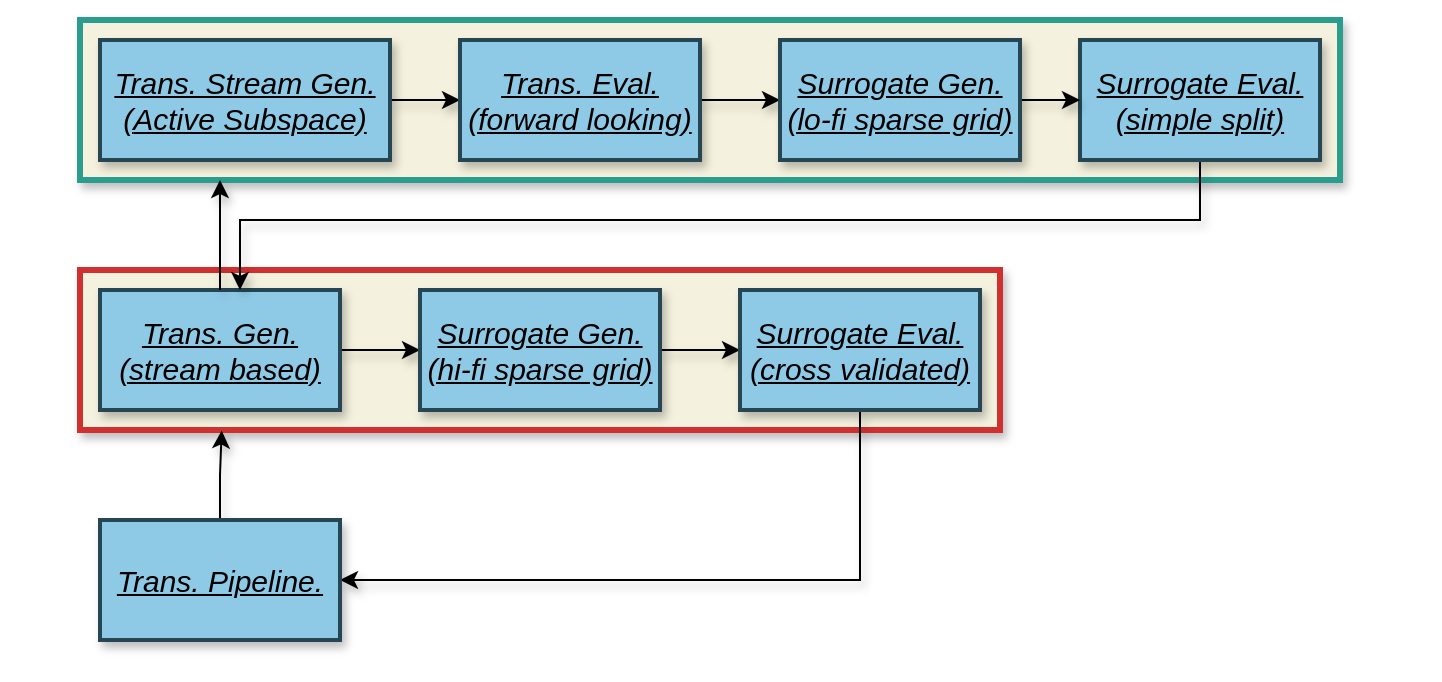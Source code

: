 <mxfile version="14.6.13" type="device"><diagram id="rWhFMLzjL32s5GoYQ0Dw" name="Page-1"><mxGraphModel dx="905" dy="672" grid="1" gridSize="10" guides="1" tooltips="1" connect="1" arrows="1" fold="1" page="1" pageScale="1" pageWidth="827" pageHeight="1169" math="0" shadow="0"><root><mxCell id="0"/><mxCell id="1" parent="0"/><mxCell id="xb8oNOOtD6TzQV7tuM12-38" value="" style="rounded=0;whiteSpace=wrap;html=1;fillColor=#F4F1DE;strokeColor=#2A9D8F;fontColor=#333333;strokeWidth=3;shadow=1;" parent="1" vertex="1"><mxGeometry x="80" y="50" width="630" height="80" as="geometry"/></mxCell><mxCell id="xb8oNOOtD6TzQV7tuM12-1" value="" style="swimlane;sketch=0;startSize=23;movable=0;swimlaneLine=1;strokeWidth=3;strokeColor=none;fillColor=none;" parent="1" vertex="1"><mxGeometry x="40" y="40" width="720" height="340" as="geometry"/></mxCell><mxCell id="xb8oNOOtD6TzQV7tuM12-46" value="" style="rounded=0;whiteSpace=wrap;html=1;strokeColor=#D03030;fontColor=#333333;strokeWidth=3;shadow=1;fillColor=#F4F1DE;" parent="xb8oNOOtD6TzQV7tuM12-1" vertex="1"><mxGeometry x="40" y="135" width="460" height="80" as="geometry"/></mxCell><mxCell id="xb8oNOOtD6TzQV7tuM12-40" style="edgeStyle=orthogonalEdgeStyle;rounded=0;orthogonalLoop=1;jettySize=auto;html=1;entryX=0;entryY=0.5;entryDx=0;entryDy=0;shadow=1;" parent="xb8oNOOtD6TzQV7tuM12-1" source="xb8oNOOtD6TzQV7tuM12-3" target="xb8oNOOtD6TzQV7tuM12-29" edge="1"><mxGeometry relative="1" as="geometry"/></mxCell><mxCell id="xb8oNOOtD6TzQV7tuM12-3" value="&lt;u&gt;&lt;i&gt;Trans. Gen.&lt;br&gt;(stream based)&lt;/i&gt;&lt;/u&gt;&lt;i style=&quot;font-size: 15px&quot;&gt;&lt;u style=&quot;font-size: 15px&quot;&gt;&lt;br style=&quot;font-size: 15px&quot;&gt;&lt;/u&gt;&lt;/i&gt;" style="rounded=0;whiteSpace=wrap;html=1;sketch=0;fillColor=#8ecae6;strokeColor=#264653;fontSize=15;shadow=1;strokeWidth=2;glass=0;" parent="xb8oNOOtD6TzQV7tuM12-1" vertex="1"><mxGeometry x="50" y="145" width="120" height="60" as="geometry"/></mxCell><mxCell id="xb8oNOOtD6TzQV7tuM12-31" style="edgeStyle=orthogonalEdgeStyle;rounded=0;orthogonalLoop=1;jettySize=auto;html=1;entryX=0;entryY=0.5;entryDx=0;entryDy=0;shadow=1;" parent="xb8oNOOtD6TzQV7tuM12-1" source="xb8oNOOtD6TzQV7tuM12-24" target="xb8oNOOtD6TzQV7tuM12-25" edge="1"><mxGeometry relative="1" as="geometry"/></mxCell><mxCell id="xb8oNOOtD6TzQV7tuM12-24" value="&lt;u&gt;&lt;i&gt;Trans. Stream Gen. (&lt;/i&gt;&lt;/u&gt;&lt;u&gt;&lt;i&gt;Active Subspace)&lt;/i&gt;&lt;/u&gt;&lt;i style=&quot;font-size: 15px&quot;&gt;&lt;u style=&quot;font-size: 15px&quot;&gt;&lt;br style=&quot;font-size: 15px&quot;&gt;&lt;/u&gt;&lt;/i&gt;" style="rounded=0;whiteSpace=wrap;html=1;sketch=0;fillColor=#8ecae6;strokeColor=#264653;fontSize=15;shadow=1;strokeWidth=2;glass=0;" parent="xb8oNOOtD6TzQV7tuM12-1" vertex="1"><mxGeometry x="50" y="20" width="145" height="60" as="geometry"/></mxCell><mxCell id="xb8oNOOtD6TzQV7tuM12-32" style="edgeStyle=orthogonalEdgeStyle;rounded=0;orthogonalLoop=1;jettySize=auto;html=1;entryX=0;entryY=0.5;entryDx=0;entryDy=0;shadow=1;" parent="xb8oNOOtD6TzQV7tuM12-1" source="xb8oNOOtD6TzQV7tuM12-25" target="xb8oNOOtD6TzQV7tuM12-28" edge="1"><mxGeometry relative="1" as="geometry"/></mxCell><mxCell id="xb8oNOOtD6TzQV7tuM12-25" value="&lt;u&gt;&lt;i&gt;Trans. Eval.&lt;br&gt;(forward looking)&lt;/i&gt;&lt;/u&gt;&lt;i style=&quot;font-size: 15px&quot;&gt;&lt;u style=&quot;font-size: 15px&quot;&gt;&lt;br style=&quot;font-size: 15px&quot;&gt;&lt;/u&gt;&lt;/i&gt;" style="rounded=0;whiteSpace=wrap;html=1;sketch=0;fillColor=#8ecae6;strokeColor=#264653;fontSize=15;shadow=1;strokeWidth=2;glass=0;" parent="xb8oNOOtD6TzQV7tuM12-1" vertex="1"><mxGeometry x="230" y="20" width="120" height="60" as="geometry"/></mxCell><mxCell id="bAn0gBzIUj45eE1phqVd-1" style="edgeStyle=orthogonalEdgeStyle;rounded=0;orthogonalLoop=1;jettySize=auto;html=1;startArrow=none;startFill=0;shadow=1;" edge="1" parent="xb8oNOOtD6TzQV7tuM12-1" source="xb8oNOOtD6TzQV7tuM12-27"><mxGeometry relative="1" as="geometry"><mxPoint x="120" y="145" as="targetPoint"/><Array as="points"><mxPoint x="600" y="110"/><mxPoint x="120" y="110"/></Array></mxGeometry></mxCell><mxCell id="xb8oNOOtD6TzQV7tuM12-27" value="&lt;i style=&quot;font-size: 15px&quot;&gt;&lt;u style=&quot;font-size: 15px&quot;&gt;Surrogate Eval.&lt;br&gt;(simple split)&lt;br style=&quot;font-size: 15px&quot;&gt;&lt;/u&gt;&lt;/i&gt;" style="rounded=0;whiteSpace=wrap;html=1;sketch=0;fillColor=#8ecae6;strokeColor=#264653;fontSize=15;shadow=1;strokeWidth=2;glass=0;" parent="xb8oNOOtD6TzQV7tuM12-1" vertex="1"><mxGeometry x="540" y="20" width="120" height="60" as="geometry"/></mxCell><mxCell id="xb8oNOOtD6TzQV7tuM12-33" style="edgeStyle=orthogonalEdgeStyle;rounded=0;orthogonalLoop=1;jettySize=auto;html=1;entryX=0;entryY=0.5;entryDx=0;entryDy=0;shadow=1;" parent="xb8oNOOtD6TzQV7tuM12-1" source="xb8oNOOtD6TzQV7tuM12-28" target="xb8oNOOtD6TzQV7tuM12-27" edge="1"><mxGeometry relative="1" as="geometry"/></mxCell><mxCell id="xb8oNOOtD6TzQV7tuM12-28" value="&lt;u&gt;&lt;i&gt;Surrogate Gen.&lt;br&gt;(lo-fi sparse grid)&lt;/i&gt;&lt;/u&gt;&lt;i style=&quot;font-size: 15px&quot;&gt;&lt;u style=&quot;font-size: 15px&quot;&gt;&lt;br style=&quot;font-size: 15px&quot;&gt;&lt;/u&gt;&lt;/i&gt;" style="rounded=0;whiteSpace=wrap;html=1;sketch=0;fillColor=#8ecae6;strokeColor=#264653;fontSize=15;shadow=1;strokeWidth=2;glass=0;" parent="xb8oNOOtD6TzQV7tuM12-1" vertex="1"><mxGeometry x="390" y="20" width="120" height="60" as="geometry"/></mxCell><mxCell id="xb8oNOOtD6TzQV7tuM12-41" style="edgeStyle=orthogonalEdgeStyle;rounded=0;orthogonalLoop=1;jettySize=auto;html=1;shadow=1;" parent="xb8oNOOtD6TzQV7tuM12-1" source="xb8oNOOtD6TzQV7tuM12-29" target="xb8oNOOtD6TzQV7tuM12-30" edge="1"><mxGeometry relative="1" as="geometry"/></mxCell><mxCell id="xb8oNOOtD6TzQV7tuM12-29" value="&lt;u&gt;&lt;i&gt;Surrogate Gen.&lt;br&gt;(hi-fi sparse grid)&lt;/i&gt;&lt;/u&gt;&lt;i style=&quot;font-size: 15px&quot;&gt;&lt;u style=&quot;font-size: 15px&quot;&gt;&lt;br style=&quot;font-size: 15px&quot;&gt;&lt;/u&gt;&lt;/i&gt;" style="rounded=0;whiteSpace=wrap;html=1;sketch=0;fillColor=#8ecae6;strokeColor=#264653;fontSize=15;shadow=1;strokeWidth=2;glass=0;" parent="xb8oNOOtD6TzQV7tuM12-1" vertex="1"><mxGeometry x="210" y="145" width="120" height="60" as="geometry"/></mxCell><mxCell id="xb8oNOOtD6TzQV7tuM12-45" style="edgeStyle=orthogonalEdgeStyle;rounded=0;orthogonalLoop=1;jettySize=auto;html=1;entryX=1;entryY=0.5;entryDx=0;entryDy=0;shadow=1;" parent="xb8oNOOtD6TzQV7tuM12-1" source="xb8oNOOtD6TzQV7tuM12-30" target="xb8oNOOtD6TzQV7tuM12-42" edge="1"><mxGeometry relative="1" as="geometry"><mxPoint x="450" y="220" as="sourcePoint"/><Array as="points"><mxPoint x="430" y="290"/></Array></mxGeometry></mxCell><mxCell id="xb8oNOOtD6TzQV7tuM12-30" value="&lt;i style=&quot;font-size: 15px&quot;&gt;&lt;u style=&quot;font-size: 15px&quot;&gt;Surrogate Eval.&lt;br&gt;(cross validated)&lt;br style=&quot;font-size: 15px&quot;&gt;&lt;/u&gt;&lt;/i&gt;" style="rounded=0;whiteSpace=wrap;html=1;sketch=0;fillColor=#8ecae6;strokeColor=#264653;fontSize=15;shadow=1;strokeWidth=2;glass=0;" parent="xb8oNOOtD6TzQV7tuM12-1" vertex="1"><mxGeometry x="370" y="145" width="120" height="60" as="geometry"/></mxCell><mxCell id="xb8oNOOtD6TzQV7tuM12-43" style="edgeStyle=orthogonalEdgeStyle;rounded=0;orthogonalLoop=1;jettySize=auto;html=1;entryX=0.154;entryY=1.003;entryDx=0;entryDy=0;entryPerimeter=0;shadow=1;" parent="xb8oNOOtD6TzQV7tuM12-1" source="xb8oNOOtD6TzQV7tuM12-42" target="xb8oNOOtD6TzQV7tuM12-46" edge="1"><mxGeometry relative="1" as="geometry"><mxPoint x="110" y="220" as="targetPoint"/></mxGeometry></mxCell><mxCell id="xb8oNOOtD6TzQV7tuM12-42" value="&lt;u&gt;&lt;i&gt;Trans. Pipeline.&lt;/i&gt;&lt;/u&gt;&lt;i style=&quot;font-size: 15px&quot;&gt;&lt;u style=&quot;font-size: 15px&quot;&gt;&lt;br style=&quot;font-size: 15px&quot;&gt;&lt;/u&gt;&lt;/i&gt;" style="rounded=0;whiteSpace=wrap;html=1;sketch=0;fillColor=#8ecae6;strokeColor=#264653;fontSize=15;shadow=1;strokeWidth=2;glass=0;" parent="xb8oNOOtD6TzQV7tuM12-1" vertex="1"><mxGeometry x="50" y="260" width="120" height="60" as="geometry"/></mxCell><mxCell id="xb8oNOOtD6TzQV7tuM12-44" style="edgeStyle=orthogonalEdgeStyle;rounded=0;orthogonalLoop=1;jettySize=auto;html=1;shadow=1;" parent="1" source="xb8oNOOtD6TzQV7tuM12-3" edge="1"><mxGeometry relative="1" as="geometry"><mxPoint x="150" y="130" as="targetPoint"/><Array as="points"><mxPoint x="150" y="139"/></Array></mxGeometry></mxCell></root></mxGraphModel></diagram></mxfile>
